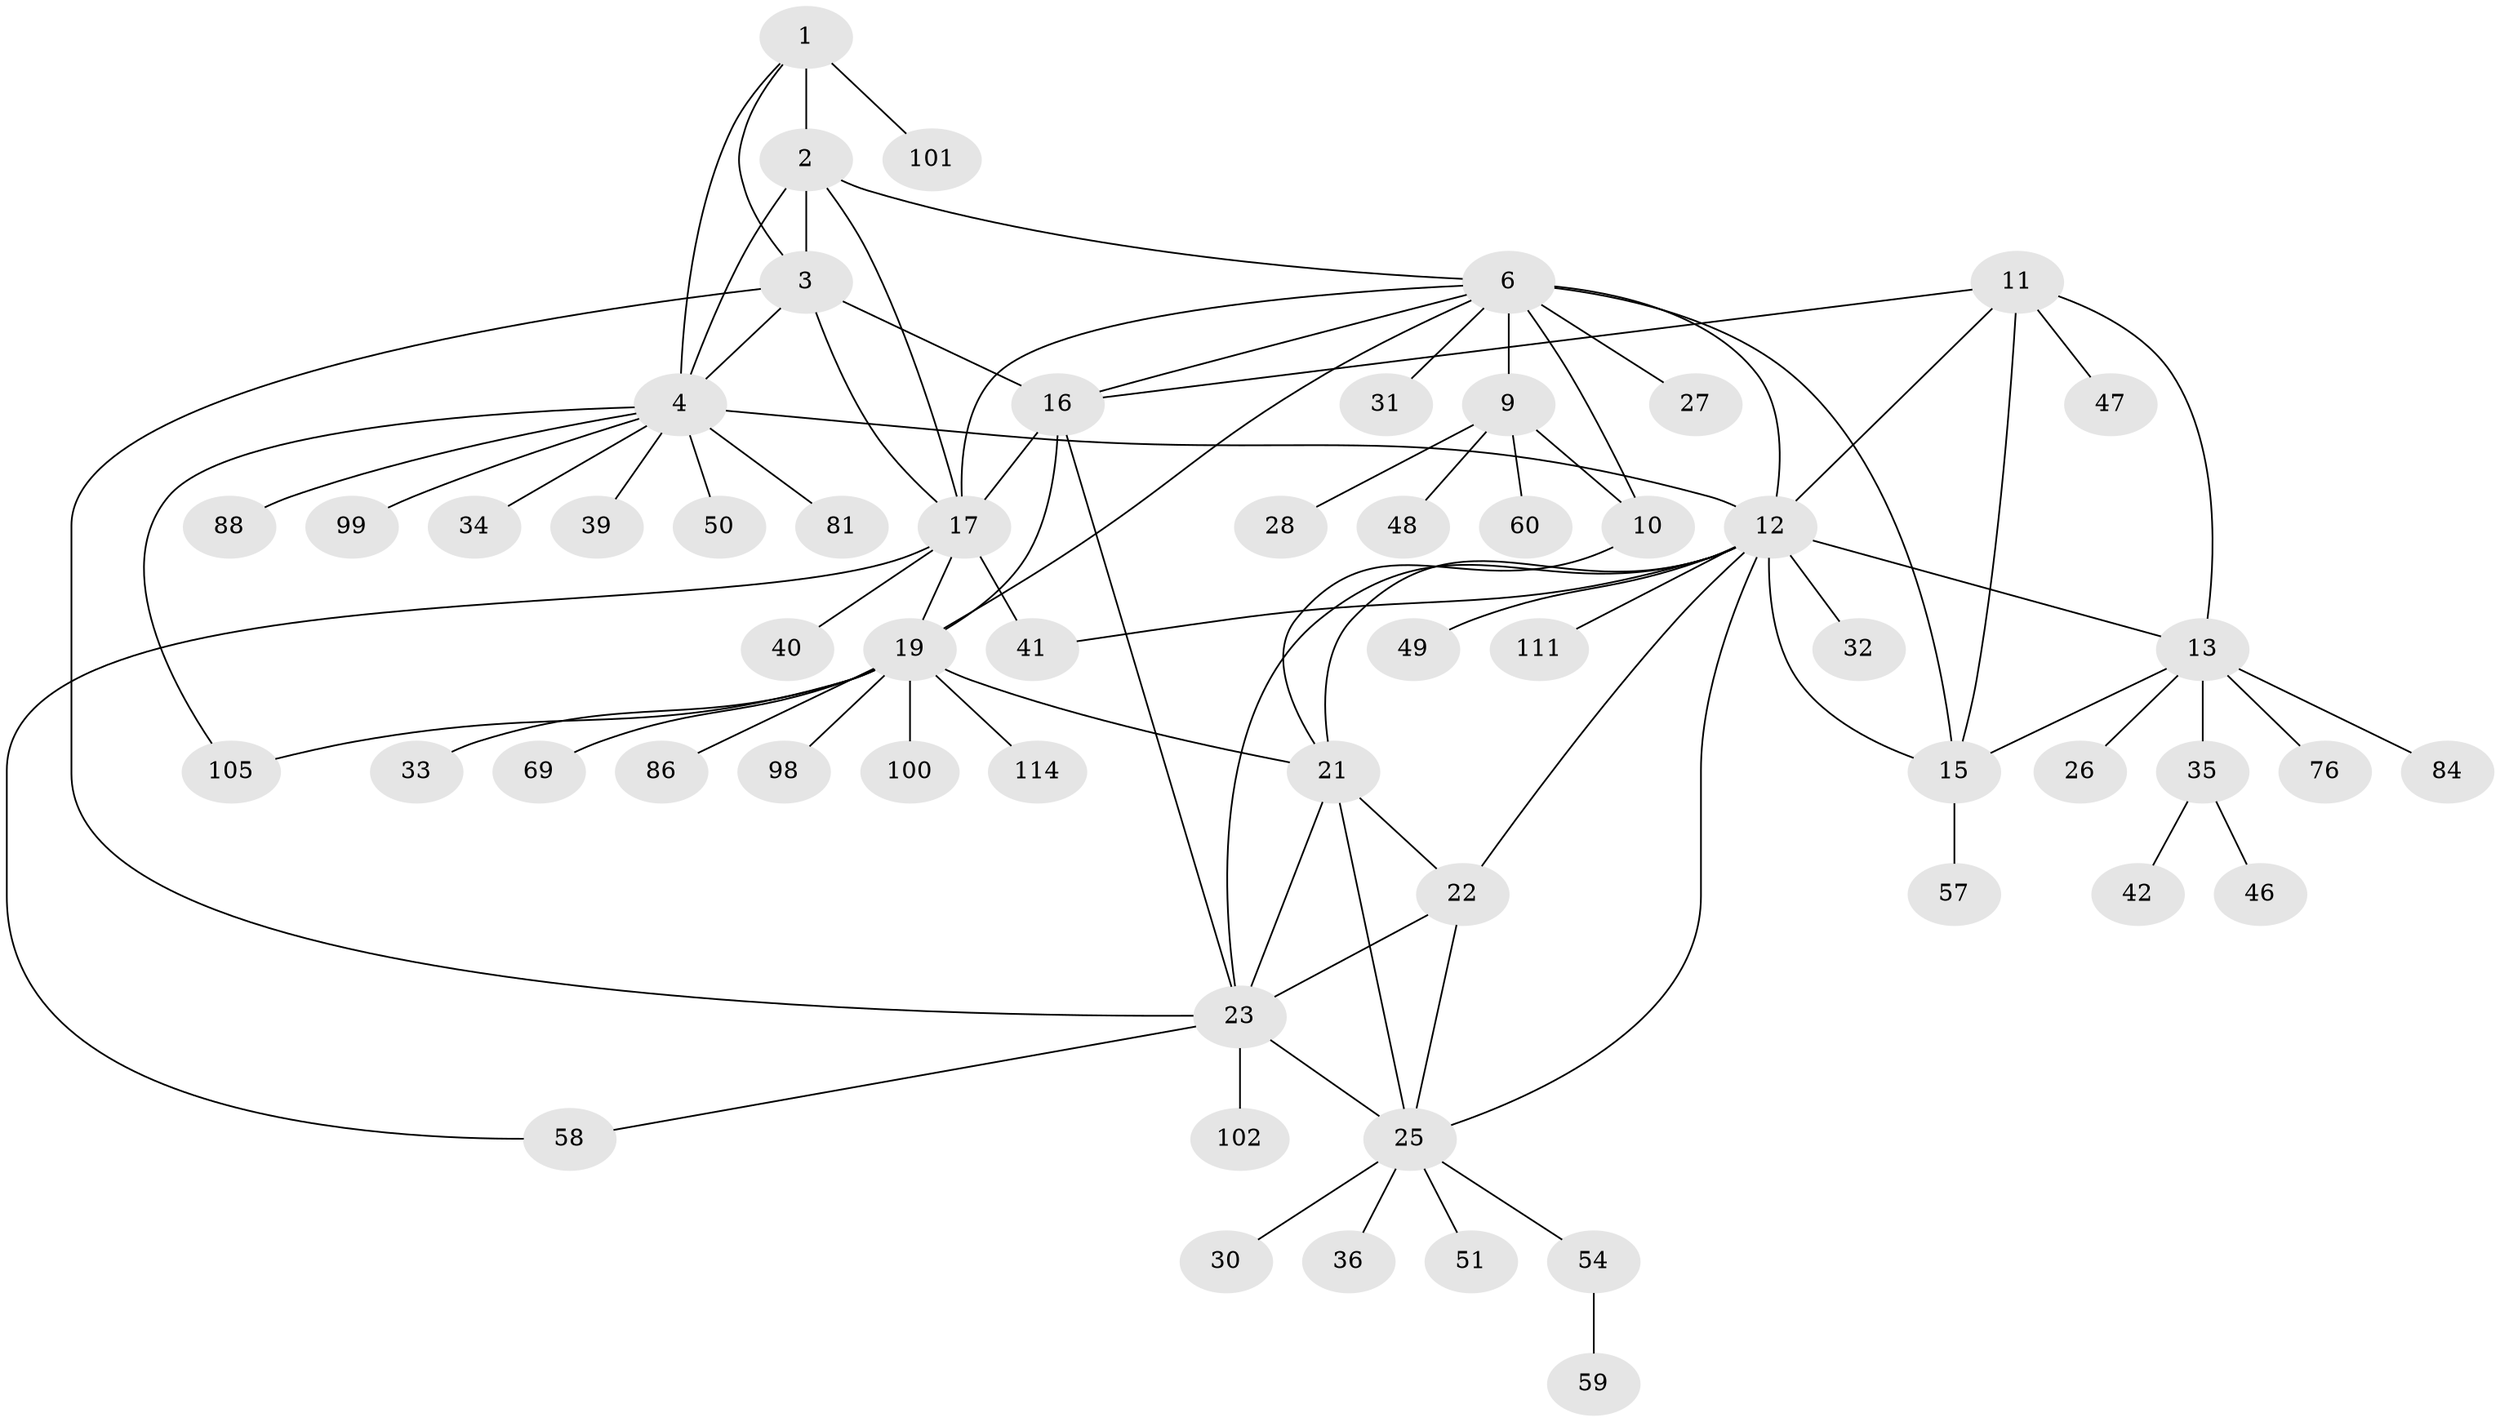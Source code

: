 // original degree distribution, {5: 0.043859649122807015, 4: 0.017543859649122806, 8: 0.043859649122807015, 12: 0.017543859649122806, 10: 0.008771929824561403, 13: 0.008771929824561403, 6: 0.02631578947368421, 11: 0.017543859649122806, 9: 0.017543859649122806, 7: 0.017543859649122806, 14: 0.008771929824561403, 2: 0.12280701754385964, 1: 0.6052631578947368, 3: 0.043859649122807015}
// Generated by graph-tools (version 1.1) at 2025/16/03/09/25 04:16:10]
// undirected, 57 vertices, 85 edges
graph export_dot {
graph [start="1"]
  node [color=gray90,style=filled];
  1;
  2 [super="+5"];
  3 [super="+83+62"];
  4;
  6 [super="+70+107+113+97+64+29+65+7+8"];
  9 [super="+71"];
  10 [super="+72"];
  11 [super="+14"];
  12 [super="+24"];
  13 [super="+52"];
  15;
  16 [super="+18"];
  17 [super="+20"];
  19 [super="+90"];
  21 [super="+53"];
  22;
  23;
  25 [super="+45+61+38+80"];
  26 [super="+68"];
  27;
  28;
  30;
  31;
  32;
  33;
  34 [super="+89"];
  35;
  36;
  39;
  40;
  41;
  42;
  46;
  47 [super="+96"];
  48;
  49;
  50;
  51;
  54;
  57;
  58;
  59;
  60;
  69;
  76 [super="+91"];
  81 [super="+109"];
  84;
  86 [super="+95"];
  88;
  98;
  99;
  100;
  101;
  102;
  105;
  111;
  114;
  1 -- 2 [weight=2];
  1 -- 3;
  1 -- 4;
  1 -- 101;
  2 -- 3 [weight=2];
  2 -- 4 [weight=2];
  2 -- 17;
  2 -- 6;
  3 -- 4;
  3 -- 16;
  3 -- 23;
  3 -- 17;
  4 -- 12;
  4 -- 34;
  4 -- 39;
  4 -- 50;
  4 -- 81;
  4 -- 88;
  4 -- 99;
  4 -- 105;
  6 -- 9 [weight=3];
  6 -- 10 [weight=3];
  6 -- 15 [weight=2];
  6 -- 19;
  6 -- 16;
  6 -- 17;
  6 -- 27;
  6 -- 12;
  6 -- 31;
  9 -- 10;
  9 -- 28;
  9 -- 48;
  9 -- 60;
  10 -- 21;
  11 -- 12 [weight=2];
  11 -- 13 [weight=2];
  11 -- 15 [weight=2];
  11 -- 47;
  11 -- 16;
  12 -- 13;
  12 -- 15;
  12 -- 32;
  12 -- 41;
  12 -- 49;
  12 -- 21;
  12 -- 22;
  12 -- 23;
  12 -- 25;
  12 -- 111;
  13 -- 15;
  13 -- 26;
  13 -- 35;
  13 -- 76;
  13 -- 84;
  15 -- 57;
  16 -- 17 [weight=4];
  16 -- 19 [weight=2];
  16 -- 23;
  17 -- 19 [weight=2];
  17 -- 40;
  17 -- 41;
  17 -- 58;
  19 -- 33;
  19 -- 69;
  19 -- 86;
  19 -- 98;
  19 -- 100;
  19 -- 105;
  19 -- 114;
  19 -- 21;
  21 -- 22;
  21 -- 23;
  21 -- 25;
  22 -- 23;
  22 -- 25;
  23 -- 25;
  23 -- 58;
  23 -- 102;
  25 -- 30;
  25 -- 36;
  25 -- 51;
  25 -- 54;
  35 -- 42;
  35 -- 46;
  54 -- 59;
}

